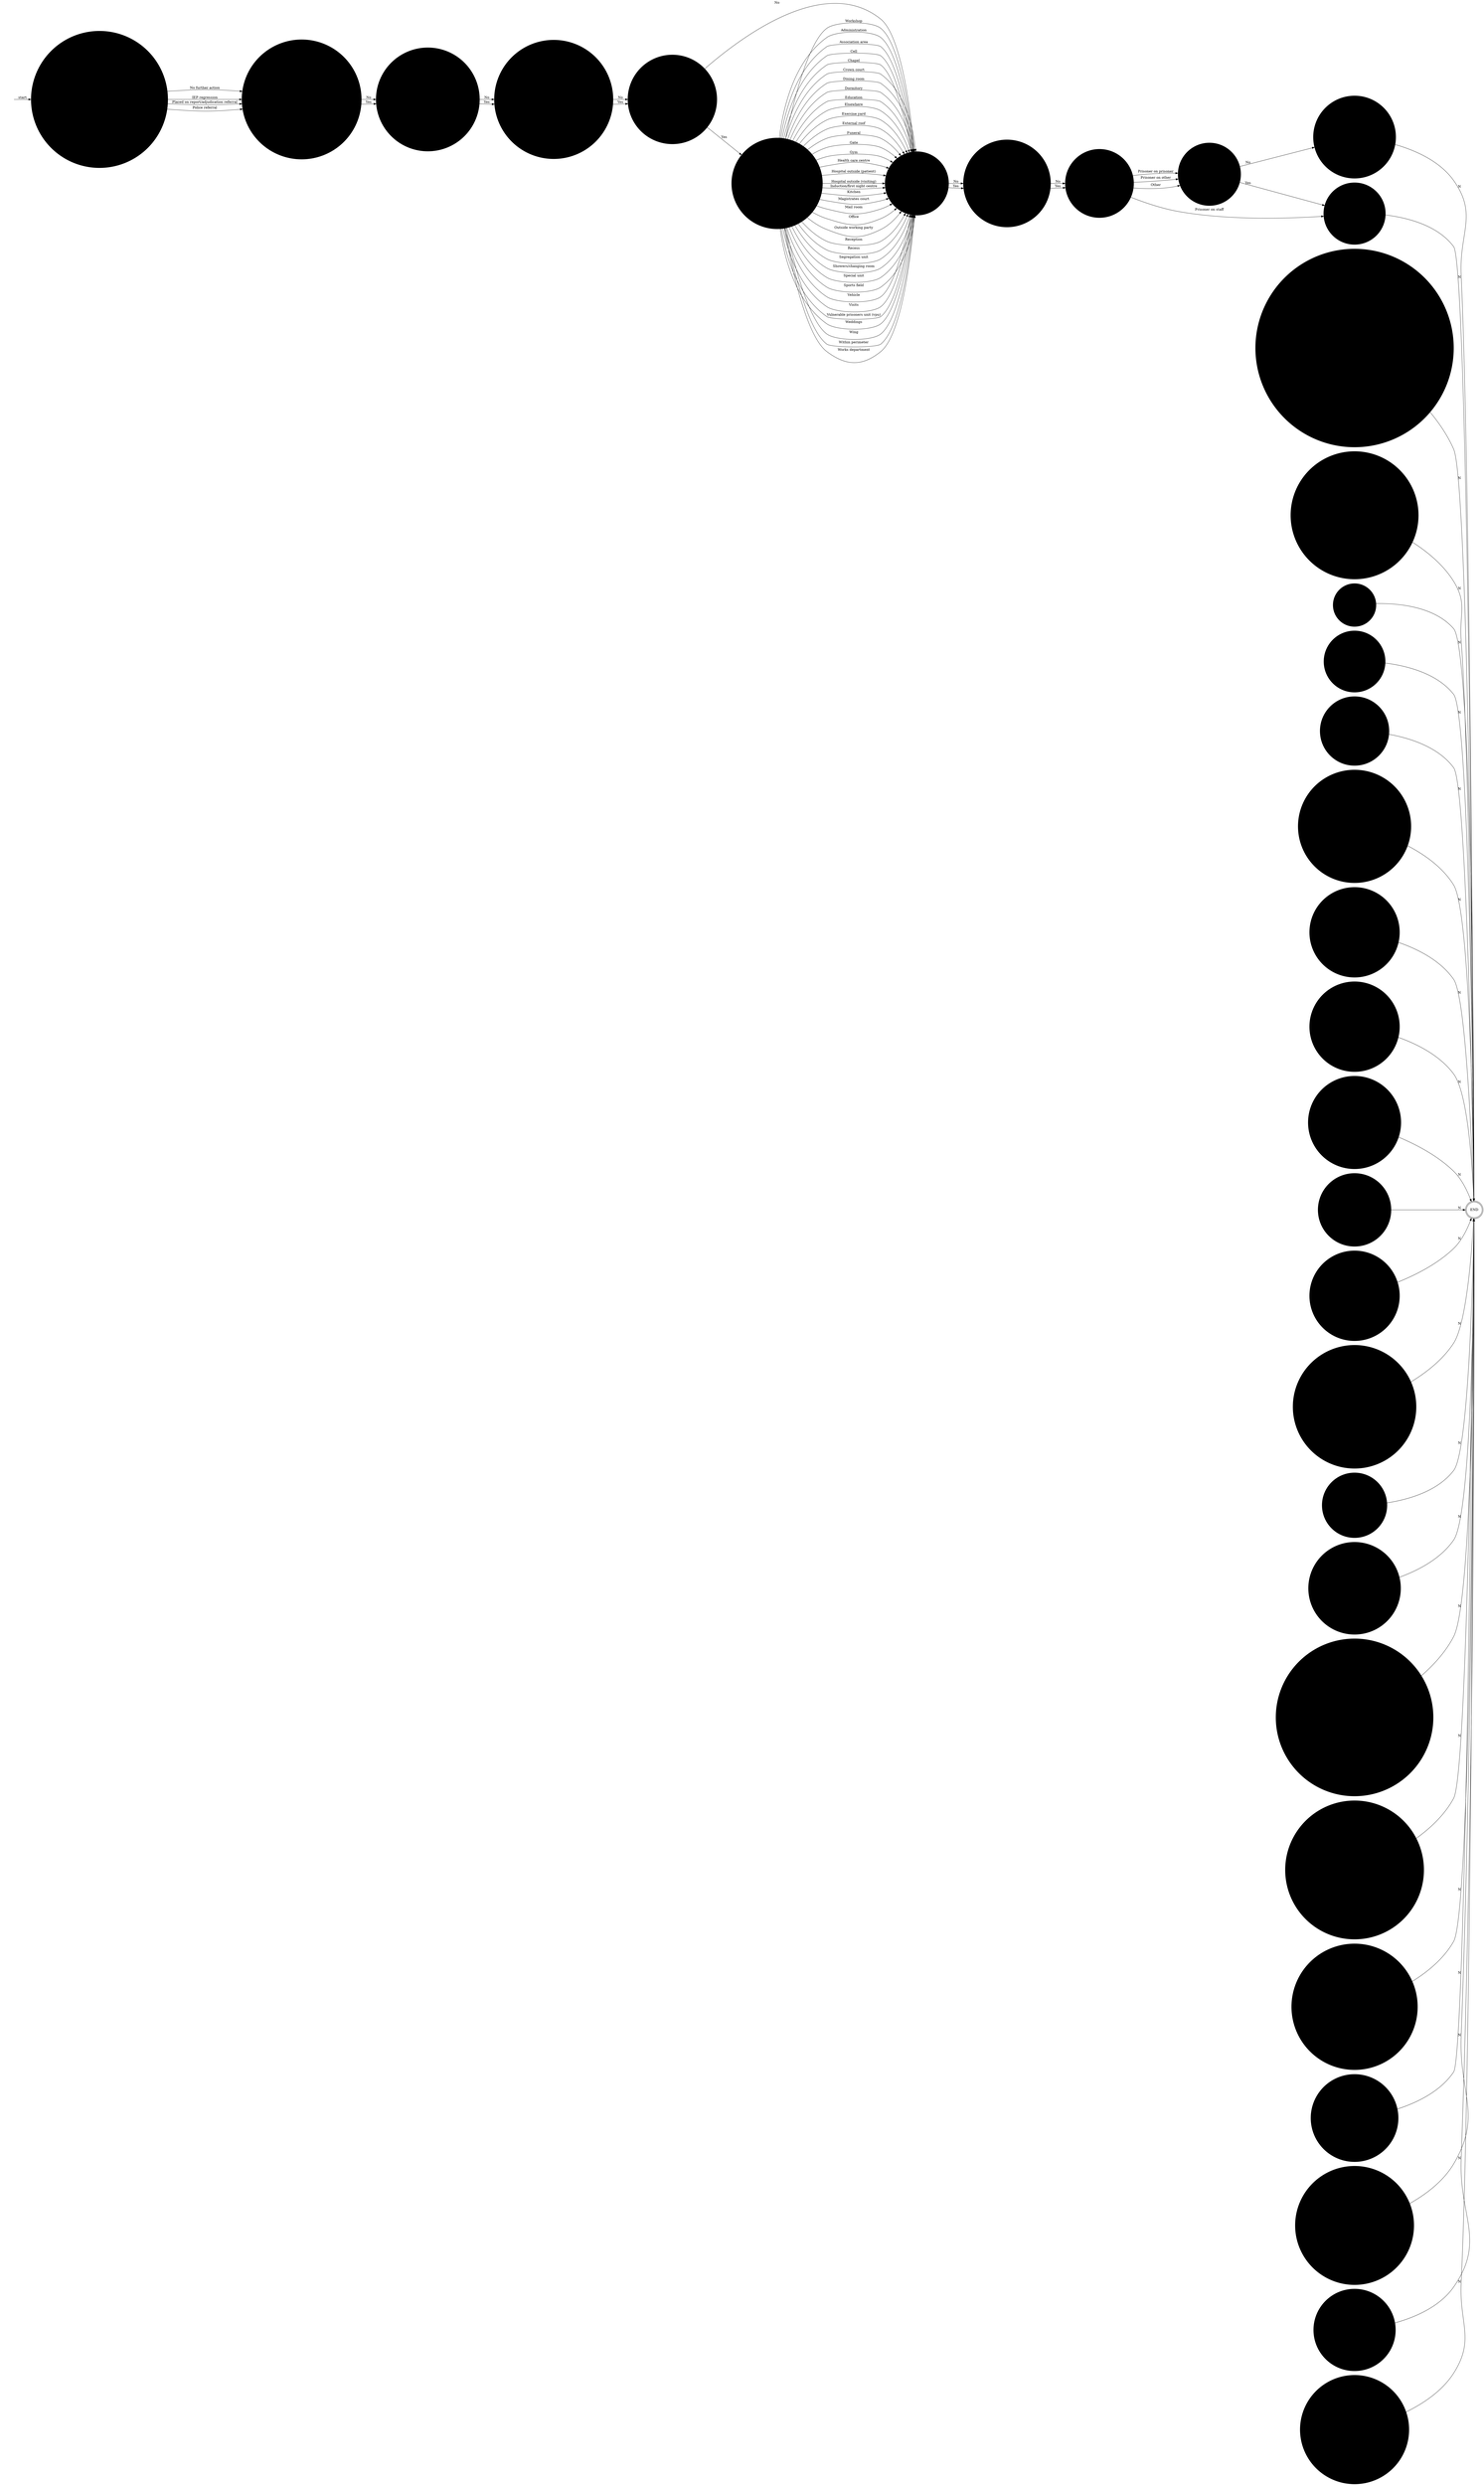 digraph OLD_ASSAULT2 {  rankdir=LR;
  node [shape = circle];
  START_NODE [label="", shape=none];
  START_NODE -> 61213 [label = "start"];
  END_NODE [label="END", shape="doublecircle"];
  61213 [label = "What was the main management outcome of this incident?", style="filled", color="#DDD"];
  61213 -> 61214 [label = "No further action", style="filled", color="#DDD"];
  61213 -> 61214 [label = "IEP regression", style="filled", color="#DDD"];
  61213 -> 61214 [label = "Placed on report/adjudication referral", style="filled", color="#DDD"];
  61213 -> 61214 [label = "Police referral", style="filled", color="#DDD"];
  61214 [label = "Is any member of staff facing disciplinary charges?", style="filled", color="#DDD"];
  61214 -> 61215 [label = "No", style="filled", color="#DDD"];
  61214 -> 61215 [label = "Yes", style="filled", color="#DDD"];
  61215 [label = "Is there any media interest in this incident?", style="filled", color="#DDD"];
  61215 -> 61216 [label = "No", style="filled", color="#DDD"];
  61215 -> 61216 [label = "Yes", style="filled", color="#DDD"];
  61216 [label = "Has the prison service press office been informed?", style="filled", color="#DDD"];
  61216 -> 61217 [label = "No", style="filled", color="#DDD"];
  61216 -> 61217 [label = "Yes", style="filled", color="#DDD"];
  61217 [label = "Is the location of the incident known?", style="filled", color="#DDD"];
  61217 -> 61219 [label = "No", style="filled", color="#DDD"];
  61217 -> 61218 [label = "Yes", style="filled", color="#DDD"];
  61218 [label = "What was the location of the incident?", style="filled", color="#DDD"];
  61218 -> 61219 [label = "Administration", style="filled", color="#DDD"];
  61218 -> 61219 [label = "Association area", style="filled", color="#DDD"];
  61218 -> 61219 [label = "Cell", style="filled", color="#DDD"];
  61218 -> 61219 [label = "Chapel", style="filled", color="#DDD"];
  61218 -> 61219 [label = "Crown court", style="filled", color="#DDD"];
  61218 -> 61219 [label = "Dining room", style="filled", color="#DDD"];
  61218 -> 61219 [label = "Dormitory", style="filled", color="#DDD"];
  61218 -> 61219 [label = "Education", style="filled", color="#DDD"];
  61218 -> 61219 [label = "Elsewhere", style="filled", color="#DDD"];
  61218 -> 61219 [label = "Exercise yard", style="filled", color="#DDD"];
  61218 -> 61219 [label = "External roof", style="filled", color="#DDD"];
  61218 -> 61219 [label = "Funeral", style="filled", color="#DDD"];
  61218 -> 61219 [label = "Gate", style="filled", color="#DDD"];
  61218 -> 61219 [label = "Gym", style="filled", color="#DDD"];
  61218 -> 61219 [label = "Health care centre", style="filled", color="#DDD"];
  61218 -> 61219 [label = "Hospital outside (patient)", style="filled", color="#DDD"];
  61218 -> 61219 [label = "Hospital outside (visiting)", style="filled", color="#DDD"];
  61218 -> 61219 [label = "Induction/first night centre", style="filled", color="#DDD"];
  61218 -> 61219 [label = "Kitchen", style="filled", color="#DDD"];
  61218 -> 61219 [label = "Magistrates court", style="filled", color="#DDD"];
  61218 -> 61219 [label = "Mail room", style="filled", color="#DDD"];
  61218 -> 61219 [label = "Office", style="filled", color="#DDD"];
  61218 -> 61219 [label = "Outside working party", style="filled", color="#DDD"];
  61218 -> 61219 [label = "Reception", style="filled", color="#DDD"];
  61218 -> 61219 [label = "Recess", style="filled", color="#DDD"];
  61218 -> 61219 [label = "Segregation unit", style="filled", color="#DDD"];
  61218 -> 61219 [label = "Showers/changing room", style="filled", color="#DDD"];
  61218 -> 61219 [label = "Special unit", style="filled", color="#DDD"];
  61218 -> 61219 [label = "Sports field", style="filled", color="#DDD"];
  61218 -> 61219 [label = "Vehicle", style="filled", color="#DDD"];
  61218 -> 61219 [label = "Visits", style="filled", color="#DDD"];
  61218 -> 61219 [label = "Vulnerable prisoners unit (vpu)", style="filled", color="#DDD"];
  61218 -> 61219 [label = "Weddings", style="filled", color="#DDD"];
  61218 -> 61219 [label = "Wing", style="filled", color="#DDD"];
  61218 -> 61219 [label = "Within perimeter", style="filled", color="#DDD"];
  61218 -> 61219 [label = "Works department", style="filled", color="#DDD"];
  61218 -> 61219 [label = "Workshop", style="filled", color="#DDD"];
  61219 [label = "Was this a sexual assault?", style="filled", color="#DDD"];
  61219 -> 61220 [label = "No", style="filled", color="#DDD"];
  61219 -> 61220 [label = "Yes", style="filled", color="#DDD"];
  61220 [label = "Did the assault occur during a fight?", style="filled", color="#DDD"];
  61220 -> 61221 [label = "No", style="filled", color="#DDD"];
  61220 -> 61221 [label = "Yes", style="filled", color="#DDD"];
  61221 [label = "What type of assault was it?", style="filled", color="#DDD"];
  61221 -> 61222 [label = "Prisoner on prisoner", style="filled", color="#DDD"];
  61221 -> 61223 [label = "Prisoner on staff", style="filled", color="#DDD"];
  61221 -> 61222 [label = "Prisoner on other", style="filled", color="#DDD"];
  61221 -> 61222 [label = "Other", style="filled", color="#DDD"];
  61222 [label = "Were any staff assaulted?", style="filled", color="#DDD"];
  61222 -> 61224 [label = "No", style="filled", color="#DDD"];
  61222 -> 61223 [label = "Yes", style="filled", color="#DDD"];
  61223 [label = "Describe the type of staff", style="filled", color="#DDD"];
  61223 -> END_NODE [label = "N", style="filled", color="#DDD"];
  61224 [label = "Was spitting used in this incident?", style="filled", color="#DDD"];
  61224 -> END_NODE [label = "N", style="filled", color="#DDD"];
  61225 [label = "Is the assailant known to have an infectious disease that can be transmitted in saliva?", style="filled", color="#DDD"];
  61225 -> END_NODE [label = "N", style="filled", color="#DDD"];
  61226 [label = "Did the saliva hit the body or clothing of the victim(s)?", style="filled", color="#DDD"];
  61226 -> END_NODE [label = "N", style="filled", color="#DDD"];
  61227 [label = "Where did it hit?", style="filled", color="#DDD"];
  61227 -> END_NODE [label = "N", style="filled", color="#DDD"];
  61228 [label = "Were any weapons used?", style="filled", color="#DDD"];
  61228 -> END_NODE [label = "N", style="filled", color="#DDD"];
  61229 [label = "Describe the weapons used?", style="filled", color="#DDD"];
  61229 -> END_NODE [label = "N"];
  61230 [label = "Were any injuries received during this incident?", style="filled", color="#DDD"];
  61230 -> END_NODE [label = "N", style="filled", color="#DDD"];
  61231 [label = "Enter description of person(s) injured", style="filled", color="#DDD"];
  61231 -> END_NODE [label = "N", style="filled", color="#DDD"];
  61232 [label = "Enter description of person(s) injured", style="filled", color="#DDD"];
  61232 -> END_NODE [label = "N", style="filled", color="#DDD"];
  61233 [label = "Which serious injuries were sustained?", style="filled", color="#DDD"];
  61233 -> END_NODE [label = "N", style="filled", color="#DDD"];
  61234 [label = "Was a minor injury sustained?", style="filled", color="#DDD"];
  61234 -> END_NODE [label = "N", style="filled", color="#DDD"];
  61235 [label = "Which minor injuries were sustained?", style="filled", color="#DDD"];
  61235 -> END_NODE [label = "N", style="filled", color="#DDD"];
  61236 [label = "Did injuries result in attendance to outside hospital?", style="filled", color="#DDD"];
  61236 -> END_NODE [label = "N", style="filled", color="#DDD"];
  61237 [label = "Type of hospital admission", style="filled", color="#DDD"];
  61237 -> END_NODE [label = "N", style="filled", color="#DDD"];
  61238 [label = "Who was admitted to outside hospital?", style="filled", color="#DDD"];
  61238 -> END_NODE [label = "N", style="filled", color="#DDD"];
  61239 [label = "Was medical treatment for concussion or internal injuries required?", style="filled", color="#DDD"];
  61239 -> END_NODE [label = "N", style="filled", color="#DDD"];
  61240 [label = "Are there any staff now off duty as a result of this incident?", style="filled", color="#DDD"];
  61240 -> END_NODE [label = "N", style="filled", color="#DDD"];
  61241 [label = "Are any staff on sick leave as a result of this incident?", style="filled", color="#DDD"];
  61241 -> END_NODE [label = "N", style="filled", color="#DDD"];
  61242 [label = "Did the assault occur in public view?", style="filled", color="#DDD"];
  61242 -> END_NODE [label = "N", style="filled", color="#DDD"];
  61243 [label = "Is there any audio or visual footage of the assault?", style="filled", color="#DDD"];
  61243 -> END_NODE [label = "N", style="filled", color="#DDD"];
  61244 [label = "What is the source of the footage?", style="filled", color="#DDD"];
  61244 -> END_NODE [label = "N", style="filled", color="#DDD"];
  61245 [label = "Was there an apparent reason for the assault?", style="filled", color="#DDD"];
  61245 -> END_NODE [label = "N", style="filled", color="#DDD"];
}
